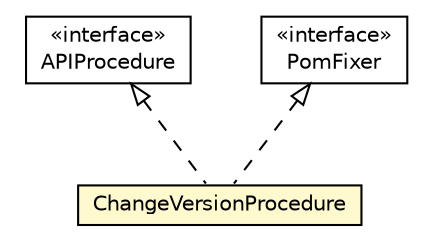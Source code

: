 #!/usr/local/bin/dot
#
# Class diagram 
# Generated by UMLGraph version R5_6-24-gf6e263 (http://www.umlgraph.org/)
#

digraph G {
	edge [fontname="Helvetica",fontsize=10,labelfontname="Helvetica",labelfontsize=10];
	node [fontname="Helvetica",fontsize=10,shape=plaintext];
	nodesep=0.25;
	ranksep=0.5;
	// org.universAAL.support.directives.api.APIProcedure
	c2561174 [label=<<table title="org.universAAL.support.directives.api.APIProcedure" border="0" cellborder="1" cellspacing="0" cellpadding="2" port="p" href="../api/APIProcedure.html">
		<tr><td><table border="0" cellspacing="0" cellpadding="1">
<tr><td align="center" balign="center"> &#171;interface&#187; </td></tr>
<tr><td align="center" balign="center"> APIProcedure </td></tr>
		</table></td></tr>
		</table>>, URL="../api/APIProcedure.html", fontname="Helvetica", fontcolor="black", fontsize=10.0];
	// org.universAAL.support.directives.procedures.ChangeVersionProcedure
	c2561191 [label=<<table title="org.universAAL.support.directives.procedures.ChangeVersionProcedure" border="0" cellborder="1" cellspacing="0" cellpadding="2" port="p" bgcolor="lemonChiffon" href="./ChangeVersionProcedure.html">
		<tr><td><table border="0" cellspacing="0" cellpadding="1">
<tr><td align="center" balign="center"> ChangeVersionProcedure </td></tr>
		</table></td></tr>
		</table>>, URL="./ChangeVersionProcedure.html", fontname="Helvetica", fontcolor="black", fontsize=10.0];
	// org.universAAL.support.directives.util.PomFixer
	c2561213 [label=<<table title="org.universAAL.support.directives.util.PomFixer" border="0" cellborder="1" cellspacing="0" cellpadding="2" port="p" href="../util/PomFixer.html">
		<tr><td><table border="0" cellspacing="0" cellpadding="1">
<tr><td align="center" balign="center"> &#171;interface&#187; </td></tr>
<tr><td align="center" balign="center"> PomFixer </td></tr>
		</table></td></tr>
		</table>>, URL="../util/PomFixer.html", fontname="Helvetica", fontcolor="black", fontsize=10.0];
	//org.universAAL.support.directives.procedures.ChangeVersionProcedure implements org.universAAL.support.directives.api.APIProcedure
	c2561174:p -> c2561191:p [dir=back,arrowtail=empty,style=dashed];
	//org.universAAL.support.directives.procedures.ChangeVersionProcedure implements org.universAAL.support.directives.util.PomFixer
	c2561213:p -> c2561191:p [dir=back,arrowtail=empty,style=dashed];
}

